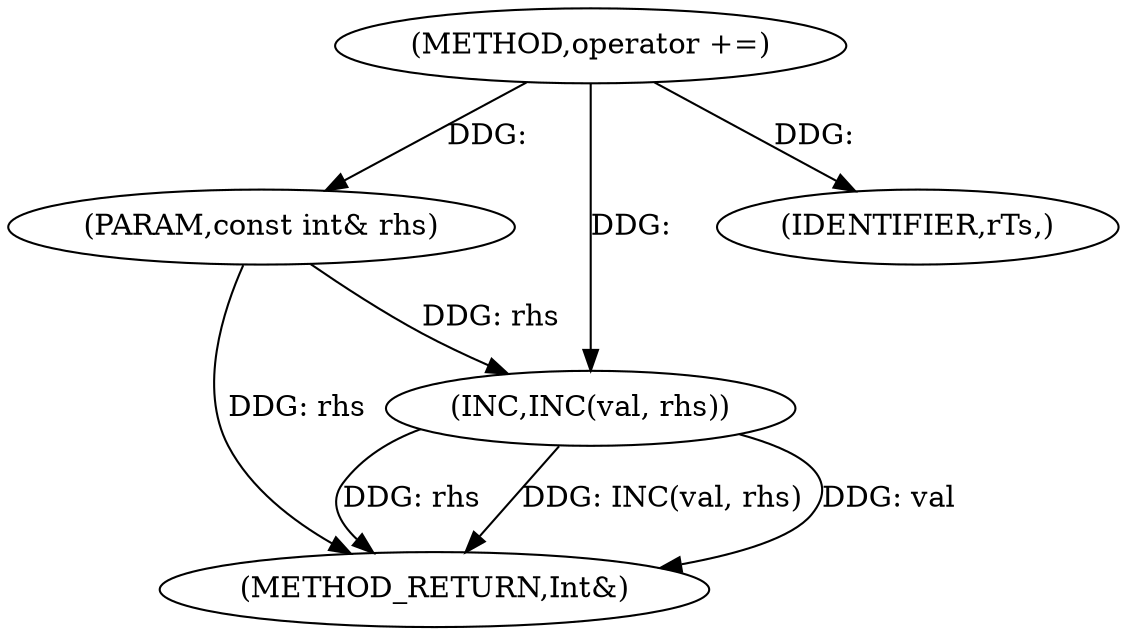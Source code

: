 digraph "operator +=" {  
"1002352" [label = "(METHOD,operator +=)" ]
"1002359" [label = "(METHOD_RETURN,Int&)" ]
"1002353" [label = "(PARAM,const int& rhs)" ]
"1002355" [label = "(INC,INC(val, rhs))" ]
"1002358" [label = "(IDENTIFIER,rTs,)" ]
  "1002353" -> "1002359"  [ label = "DDG: rhs"] 
  "1002355" -> "1002359"  [ label = "DDG: rhs"] 
  "1002355" -> "1002359"  [ label = "DDG: INC(val, rhs)"] 
  "1002355" -> "1002359"  [ label = "DDG: val"] 
  "1002352" -> "1002353"  [ label = "DDG: "] 
  "1002352" -> "1002358"  [ label = "DDG: "] 
  "1002352" -> "1002355"  [ label = "DDG: "] 
  "1002353" -> "1002355"  [ label = "DDG: rhs"] 
}
